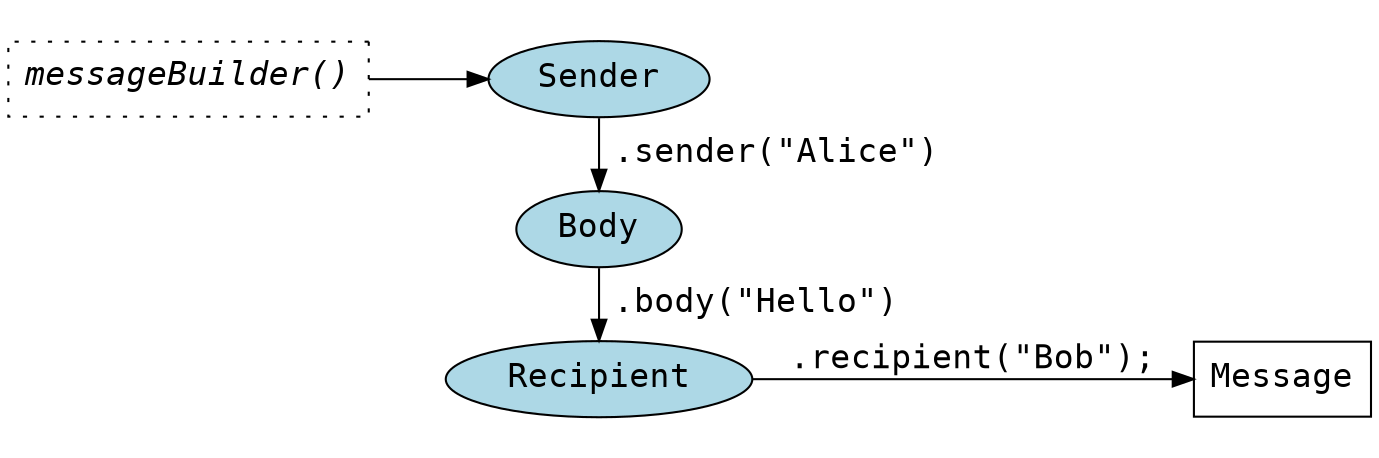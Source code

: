 digraph G {
  rankdir = LR;
  graph [fontname = "courier"];
  node [fontname = "courier", fontsize = 16];
  edge [fontname = "courier", fontsize = 16];
  messageBuilder [label=<<I>messageBuilder()</I>>, shape=box, style=dotted]
  Message [shape=box]
  subgraph cluster_chain {
    style=filled
    color=white
    Sender [style=filled, fillcolor=lightblue] 
    Body [style=filled, fillcolor=lightblue]
    Recipient [style=filled, fillcolor=lightblue]
    edge[constraint = false]
    Sender -> Body    [label = "                    .sender(\"Alice\")"] 
    Body -> Recipient [label = "                  .body(\"Hello\")"]
  }
  messageBuilder -> Sender
  edge [constraint=true]
  Recipient -> Message [label = ".recipient(\"Bob\");"]
}
